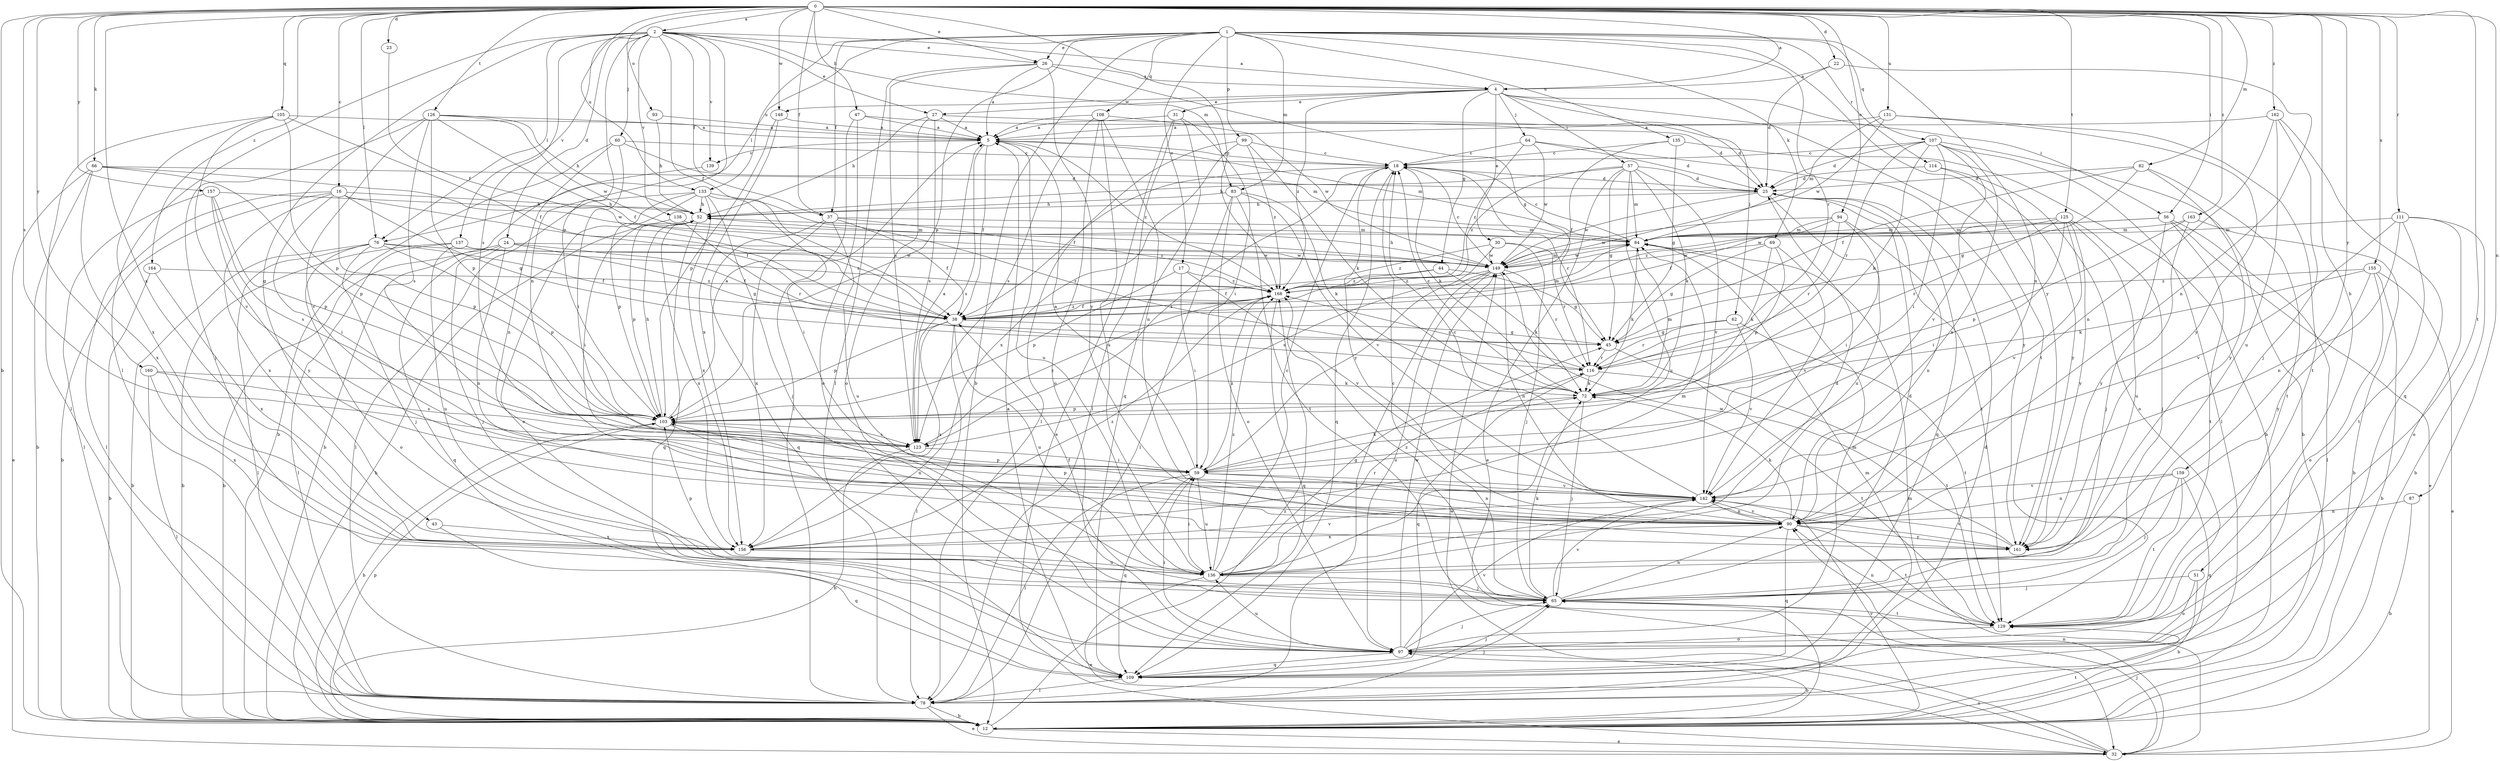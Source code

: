 strict digraph  {
0;
1;
2;
4;
5;
12;
16;
17;
18;
22;
23;
24;
25;
26;
27;
30;
31;
32;
37;
38;
43;
44;
45;
47;
51;
52;
56;
57;
59;
60;
62;
64;
65;
66;
69;
72;
76;
78;
82;
83;
84;
87;
90;
93;
94;
97;
99;
103;
105;
107;
108;
109;
111;
114;
116;
123;
125;
126;
129;
131;
133;
135;
136;
137;
138;
139;
142;
148;
149;
155;
156;
157;
159;
160;
161;
162;
163;
164;
168;
0 -> 2  [label=a];
0 -> 4  [label=a];
0 -> 12  [label=b];
0 -> 16  [label=c];
0 -> 22  [label=d];
0 -> 23  [label=d];
0 -> 26  [label=e];
0 -> 37  [label=f];
0 -> 47  [label=h];
0 -> 51  [label=h];
0 -> 56  [label=i];
0 -> 66  [label=k];
0 -> 76  [label=l];
0 -> 82  [label=m];
0 -> 87  [label=n];
0 -> 93  [label=o];
0 -> 94  [label=o];
0 -> 105  [label=q];
0 -> 111  [label=r];
0 -> 123  [label=s];
0 -> 125  [label=t];
0 -> 126  [label=t];
0 -> 129  [label=t];
0 -> 131  [label=u];
0 -> 133  [label=u];
0 -> 148  [label=w];
0 -> 155  [label=x];
0 -> 156  [label=x];
0 -> 157  [label=y];
0 -> 159  [label=y];
0 -> 160  [label=y];
0 -> 162  [label=z];
0 -> 163  [label=z];
0 -> 164  [label=z];
0 -> 168  [label=z];
1 -> 12  [label=b];
1 -> 17  [label=c];
1 -> 26  [label=e];
1 -> 37  [label=f];
1 -> 69  [label=k];
1 -> 76  [label=l];
1 -> 83  [label=m];
1 -> 90  [label=n];
1 -> 99  [label=p];
1 -> 103  [label=p];
1 -> 107  [label=q];
1 -> 108  [label=q];
1 -> 114  [label=r];
1 -> 116  [label=r];
1 -> 133  [label=u];
1 -> 135  [label=u];
1 -> 161  [label=y];
2 -> 4  [label=a];
2 -> 24  [label=d];
2 -> 26  [label=e];
2 -> 27  [label=e];
2 -> 37  [label=f];
2 -> 38  [label=f];
2 -> 43  [label=g];
2 -> 60  [label=j];
2 -> 76  [label=l];
2 -> 78  [label=l];
2 -> 83  [label=m];
2 -> 90  [label=n];
2 -> 103  [label=p];
2 -> 123  [label=s];
2 -> 137  [label=v];
2 -> 138  [label=v];
2 -> 139  [label=v];
4 -> 27  [label=e];
4 -> 30  [label=e];
4 -> 31  [label=e];
4 -> 44  [label=g];
4 -> 56  [label=i];
4 -> 57  [label=i];
4 -> 62  [label=j];
4 -> 64  [label=j];
4 -> 129  [label=t];
4 -> 148  [label=w];
4 -> 168  [label=z];
5 -> 18  [label=c];
5 -> 38  [label=f];
5 -> 84  [label=m];
5 -> 123  [label=s];
5 -> 136  [label=u];
5 -> 139  [label=v];
5 -> 168  [label=z];
12 -> 32  [label=e];
12 -> 52  [label=h];
12 -> 65  [label=j];
12 -> 103  [label=p];
12 -> 129  [label=t];
12 -> 142  [label=v];
12 -> 168  [label=z];
16 -> 12  [label=b];
16 -> 38  [label=f];
16 -> 45  [label=g];
16 -> 52  [label=h];
16 -> 59  [label=i];
16 -> 78  [label=l];
16 -> 103  [label=p];
16 -> 156  [label=x];
17 -> 59  [label=i];
17 -> 103  [label=p];
17 -> 142  [label=v];
17 -> 168  [label=z];
18 -> 25  [label=d];
18 -> 38  [label=f];
18 -> 72  [label=k];
18 -> 109  [label=q];
18 -> 116  [label=r];
18 -> 123  [label=s];
18 -> 161  [label=y];
22 -> 4  [label=a];
22 -> 25  [label=d];
22 -> 90  [label=n];
23 -> 38  [label=f];
24 -> 12  [label=b];
24 -> 38  [label=f];
24 -> 45  [label=g];
24 -> 65  [label=j];
24 -> 90  [label=n];
24 -> 109  [label=q];
24 -> 149  [label=w];
25 -> 52  [label=h];
25 -> 109  [label=q];
25 -> 129  [label=t];
25 -> 136  [label=u];
25 -> 149  [label=w];
26 -> 4  [label=a];
26 -> 5  [label=a];
26 -> 45  [label=g];
26 -> 78  [label=l];
26 -> 123  [label=s];
26 -> 161  [label=y];
27 -> 5  [label=a];
27 -> 25  [label=d];
27 -> 52  [label=h];
27 -> 97  [label=o];
27 -> 123  [label=s];
30 -> 65  [label=j];
30 -> 116  [label=r];
30 -> 123  [label=s];
30 -> 149  [label=w];
30 -> 168  [label=z];
31 -> 5  [label=a];
31 -> 32  [label=e];
31 -> 59  [label=i];
31 -> 78  [label=l];
31 -> 109  [label=q];
32 -> 65  [label=j];
32 -> 84  [label=m];
32 -> 90  [label=n];
32 -> 97  [label=o];
32 -> 149  [label=w];
37 -> 38  [label=f];
37 -> 84  [label=m];
37 -> 109  [label=q];
37 -> 136  [label=u];
37 -> 156  [label=x];
37 -> 168  [label=z];
38 -> 45  [label=g];
38 -> 78  [label=l];
38 -> 84  [label=m];
38 -> 103  [label=p];
38 -> 136  [label=u];
38 -> 156  [label=x];
38 -> 168  [label=z];
43 -> 109  [label=q];
43 -> 156  [label=x];
44 -> 38  [label=f];
44 -> 45  [label=g];
44 -> 72  [label=k];
44 -> 168  [label=z];
45 -> 116  [label=r];
45 -> 129  [label=t];
47 -> 5  [label=a];
47 -> 25  [label=d];
47 -> 78  [label=l];
47 -> 97  [label=o];
51 -> 12  [label=b];
51 -> 65  [label=j];
51 -> 97  [label=o];
52 -> 84  [label=m];
52 -> 103  [label=p];
52 -> 109  [label=q];
52 -> 156  [label=x];
56 -> 32  [label=e];
56 -> 65  [label=j];
56 -> 78  [label=l];
56 -> 84  [label=m];
56 -> 129  [label=t];
56 -> 149  [label=w];
57 -> 25  [label=d];
57 -> 32  [label=e];
57 -> 45  [label=g];
57 -> 52  [label=h];
57 -> 72  [label=k];
57 -> 84  [label=m];
57 -> 136  [label=u];
57 -> 142  [label=v];
57 -> 168  [label=z];
59 -> 5  [label=a];
59 -> 72  [label=k];
59 -> 78  [label=l];
59 -> 90  [label=n];
59 -> 109  [label=q];
59 -> 136  [label=u];
59 -> 142  [label=v];
59 -> 168  [label=z];
60 -> 12  [label=b];
60 -> 18  [label=c];
60 -> 59  [label=i];
60 -> 84  [label=m];
60 -> 90  [label=n];
62 -> 45  [label=g];
62 -> 116  [label=r];
62 -> 129  [label=t];
62 -> 142  [label=v];
64 -> 18  [label=c];
64 -> 25  [label=d];
64 -> 149  [label=w];
64 -> 161  [label=y];
64 -> 168  [label=z];
65 -> 18  [label=c];
65 -> 25  [label=d];
65 -> 38  [label=f];
65 -> 72  [label=k];
65 -> 90  [label=n];
65 -> 129  [label=t];
65 -> 142  [label=v];
65 -> 168  [label=z];
66 -> 12  [label=b];
66 -> 25  [label=d];
66 -> 32  [label=e];
66 -> 103  [label=p];
66 -> 149  [label=w];
66 -> 156  [label=x];
69 -> 45  [label=g];
69 -> 72  [label=k];
69 -> 103  [label=p];
69 -> 142  [label=v];
69 -> 149  [label=w];
72 -> 18  [label=c];
72 -> 65  [label=j];
72 -> 84  [label=m];
72 -> 103  [label=p];
76 -> 12  [label=b];
76 -> 38  [label=f];
76 -> 65  [label=j];
76 -> 78  [label=l];
76 -> 97  [label=o];
76 -> 103  [label=p];
76 -> 149  [label=w];
78 -> 12  [label=b];
78 -> 25  [label=d];
78 -> 32  [label=e];
78 -> 65  [label=j];
78 -> 84  [label=m];
82 -> 25  [label=d];
82 -> 38  [label=f];
82 -> 45  [label=g];
82 -> 129  [label=t];
82 -> 161  [label=y];
83 -> 52  [label=h];
83 -> 72  [label=k];
83 -> 78  [label=l];
83 -> 97  [label=o];
83 -> 129  [label=t];
83 -> 142  [label=v];
84 -> 18  [label=c];
84 -> 72  [label=k];
84 -> 149  [label=w];
87 -> 12  [label=b];
87 -> 90  [label=n];
90 -> 72  [label=k];
90 -> 103  [label=p];
90 -> 109  [label=q];
90 -> 129  [label=t];
90 -> 142  [label=v];
90 -> 156  [label=x];
90 -> 161  [label=y];
93 -> 5  [label=a];
93 -> 52  [label=h];
94 -> 38  [label=f];
94 -> 59  [label=i];
94 -> 84  [label=m];
94 -> 90  [label=n];
94 -> 116  [label=r];
94 -> 149  [label=w];
97 -> 12  [label=b];
97 -> 59  [label=i];
97 -> 65  [label=j];
97 -> 84  [label=m];
97 -> 109  [label=q];
97 -> 136  [label=u];
97 -> 142  [label=v];
97 -> 149  [label=w];
99 -> 18  [label=c];
99 -> 72  [label=k];
99 -> 78  [label=l];
99 -> 156  [label=x];
99 -> 168  [label=z];
103 -> 5  [label=a];
103 -> 12  [label=b];
103 -> 52  [label=h];
103 -> 90  [label=n];
103 -> 123  [label=s];
105 -> 5  [label=a];
105 -> 38  [label=f];
105 -> 78  [label=l];
105 -> 103  [label=p];
105 -> 142  [label=v];
105 -> 156  [label=x];
107 -> 12  [label=b];
107 -> 18  [label=c];
107 -> 25  [label=d];
107 -> 59  [label=i];
107 -> 72  [label=k];
107 -> 78  [label=l];
107 -> 90  [label=n];
107 -> 116  [label=r];
107 -> 142  [label=v];
108 -> 5  [label=a];
108 -> 90  [label=n];
108 -> 97  [label=o];
108 -> 123  [label=s];
108 -> 136  [label=u];
108 -> 149  [label=w];
109 -> 5  [label=a];
109 -> 65  [label=j];
109 -> 78  [label=l];
111 -> 12  [label=b];
111 -> 84  [label=m];
111 -> 90  [label=n];
111 -> 97  [label=o];
111 -> 129  [label=t];
111 -> 142  [label=v];
114 -> 25  [label=d];
114 -> 97  [label=o];
114 -> 161  [label=y];
116 -> 72  [label=k];
116 -> 109  [label=q];
116 -> 129  [label=t];
116 -> 168  [label=z];
123 -> 5  [label=a];
123 -> 12  [label=b];
123 -> 59  [label=i];
123 -> 168  [label=z];
125 -> 59  [label=i];
125 -> 65  [label=j];
125 -> 84  [label=m];
125 -> 116  [label=r];
125 -> 136  [label=u];
125 -> 142  [label=v];
125 -> 161  [label=y];
125 -> 168  [label=z];
126 -> 5  [label=a];
126 -> 38  [label=f];
126 -> 52  [label=h];
126 -> 65  [label=j];
126 -> 103  [label=p];
126 -> 123  [label=s];
126 -> 142  [label=v];
126 -> 149  [label=w];
129 -> 90  [label=n];
129 -> 97  [label=o];
131 -> 5  [label=a];
131 -> 84  [label=m];
131 -> 129  [label=t];
131 -> 149  [label=w];
131 -> 161  [label=y];
133 -> 52  [label=h];
133 -> 59  [label=i];
133 -> 65  [label=j];
133 -> 78  [label=l];
133 -> 97  [label=o];
133 -> 103  [label=p];
133 -> 116  [label=r];
133 -> 156  [label=x];
135 -> 12  [label=b];
135 -> 18  [label=c];
135 -> 38  [label=f];
135 -> 45  [label=g];
136 -> 18  [label=c];
136 -> 25  [label=d];
136 -> 32  [label=e];
136 -> 45  [label=g];
136 -> 59  [label=i];
136 -> 65  [label=j];
136 -> 103  [label=p];
136 -> 116  [label=r];
136 -> 168  [label=z];
137 -> 12  [label=b];
137 -> 78  [label=l];
137 -> 136  [label=u];
137 -> 149  [label=w];
137 -> 168  [label=z];
138 -> 59  [label=i];
138 -> 84  [label=m];
138 -> 116  [label=r];
139 -> 12  [label=b];
142 -> 18  [label=c];
142 -> 90  [label=n];
142 -> 103  [label=p];
148 -> 5  [label=a];
148 -> 103  [label=p];
148 -> 156  [label=x];
149 -> 18  [label=c];
149 -> 52  [label=h];
149 -> 59  [label=i];
149 -> 78  [label=l];
149 -> 84  [label=m];
149 -> 90  [label=n];
149 -> 97  [label=o];
149 -> 116  [label=r];
149 -> 168  [label=z];
155 -> 12  [label=b];
155 -> 32  [label=e];
155 -> 72  [label=k];
155 -> 97  [label=o];
155 -> 161  [label=y];
155 -> 168  [label=z];
156 -> 84  [label=m];
156 -> 136  [label=u];
156 -> 142  [label=v];
156 -> 168  [label=z];
157 -> 52  [label=h];
157 -> 78  [label=l];
157 -> 103  [label=p];
157 -> 123  [label=s];
157 -> 161  [label=y];
159 -> 65  [label=j];
159 -> 90  [label=n];
159 -> 109  [label=q];
159 -> 129  [label=t];
159 -> 142  [label=v];
160 -> 72  [label=k];
160 -> 78  [label=l];
160 -> 123  [label=s];
160 -> 156  [label=x];
161 -> 142  [label=v];
161 -> 149  [label=w];
162 -> 5  [label=a];
162 -> 65  [label=j];
162 -> 90  [label=n];
162 -> 109  [label=q];
162 -> 136  [label=u];
163 -> 12  [label=b];
163 -> 84  [label=m];
163 -> 103  [label=p];
163 -> 161  [label=y];
164 -> 12  [label=b];
164 -> 156  [label=x];
164 -> 168  [label=z];
168 -> 38  [label=f];
168 -> 109  [label=q];
}
